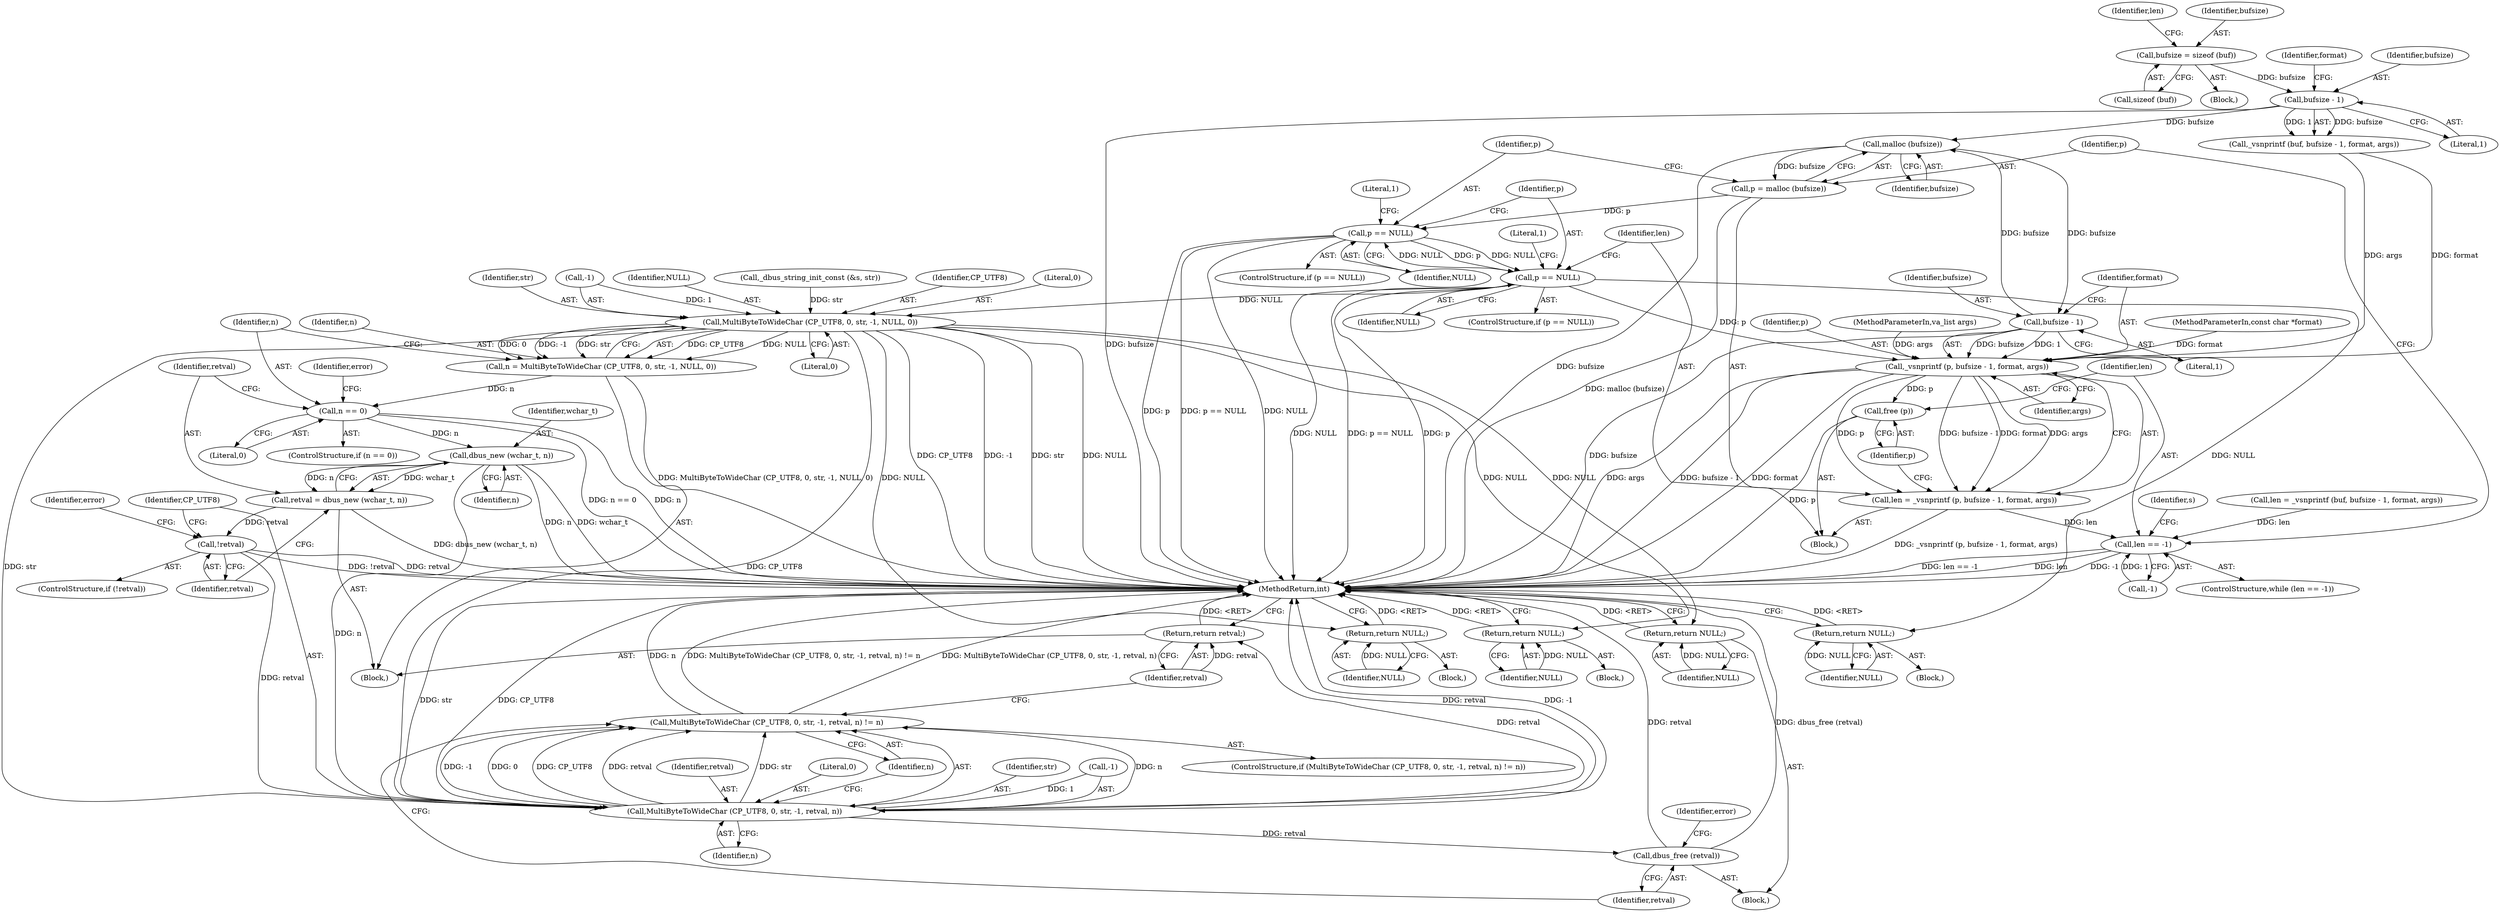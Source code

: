 digraph "0_dbus_954d75b2b64e4799f360d2a6bf9cff6d9fee37e7@API" {
"1000133" [label="(Call,malloc (bufsize))"];
"1000120" [label="(Call,bufsize - 1)"];
"1000112" [label="(Call,bufsize = sizeof (buf))"];
"1000153" [label="(Call,bufsize - 1)"];
"1000133" [label="(Call,malloc (bufsize))"];
"1000131" [label="(Call,p = malloc (bufsize))"];
"1000136" [label="(Call,p == NULL)"];
"1000143" [label="(Call,p == NULL)"];
"1000151" [label="(Call,_vsnprintf (p, bufsize - 1, format, args))"];
"1000149" [label="(Call,len = _vsnprintf (p, bufsize - 1, format, args))"];
"1000126" [label="(Call,len == -1)"];
"1000158" [label="(Call,free (p))"];
"1000182" [label="(Return,return NULL;)"];
"1000186" [label="(Call,MultiByteToWideChar (CP_UTF8, 0, str, -1, NULL, 0))"];
"1000184" [label="(Call,n = MultiByteToWideChar (CP_UTF8, 0, str, -1, NULL, 0))"];
"1000195" [label="(Call,n == 0)"];
"1000206" [label="(Call,dbus_new (wchar_t, n))"];
"1000204" [label="(Call,retval = dbus_new (wchar_t, n))"];
"1000210" [label="(Call,!retval)"];
"1000219" [label="(Call,MultiByteToWideChar (CP_UTF8, 0, str, -1, retval, n))"];
"1000218" [label="(Call,MultiByteToWideChar (CP_UTF8, 0, str, -1, retval, n) != n)"];
"1000229" [label="(Call,dbus_free (retval))"];
"1000237" [label="(Return,return retval;)"];
"1000202" [label="(Return,return NULL;)"];
"1000215" [label="(Return,return NULL;)"];
"1000235" [label="(Return,return NULL;)"];
"1000227" [label="(Identifier,n)"];
"1000133" [label="(Call,malloc (bufsize))"];
"1000204" [label="(Call,retval = dbus_new (wchar_t, n))"];
"1000177" [label="(Block,)"];
"1000226" [label="(Identifier,n)"];
"1000137" [label="(Identifier,p)"];
"1000134" [label="(Identifier,bufsize)"];
"1000118" [label="(Call,_vsnprintf (buf, bufsize - 1, format, args))"];
"1000203" [label="(Identifier,NULL)"];
"1000166" [label="(Identifier,s)"];
"1000187" [label="(Identifier,CP_UTF8)"];
"1000127" [label="(Identifier,len)"];
"1000183" [label="(Identifier,NULL)"];
"1000135" [label="(ControlStructure,if (p == NULL))"];
"1000132" [label="(Identifier,p)"];
"1000225" [label="(Identifier,retval)"];
"1000188" [label="(Literal,0)"];
"1000131" [label="(Call,p = malloc (bufsize))"];
"1000222" [label="(Identifier,str)"];
"1000185" [label="(Identifier,n)"];
"1000209" [label="(ControlStructure,if (!retval))"];
"1000116" [label="(Call,len = _vsnprintf (buf, bufsize - 1, format, args))"];
"1000194" [label="(ControlStructure,if (n == 0))"];
"1000123" [label="(Identifier,format)"];
"1000152" [label="(Identifier,p)"];
"1000212" [label="(Block,)"];
"1000230" [label="(Identifier,retval)"];
"1000159" [label="(Identifier,p)"];
"1000198" [label="(Block,)"];
"1000120" [label="(Call,bufsize - 1)"];
"1000217" [label="(ControlStructure,if (MultiByteToWideChar (CP_UTF8, 0, str, -1, retval, n) != n))"];
"1000138" [label="(Identifier,NULL)"];
"1000157" [label="(Identifier,args)"];
"1000144" [label="(Identifier,p)"];
"1000229" [label="(Call,dbus_free (retval))"];
"1000117" [label="(Identifier,len)"];
"1000189" [label="(Identifier,str)"];
"1000107" [label="(MethodParameterIn,va_list args)"];
"1000235" [label="(Return,return NULL;)"];
"1000148" [label="(Literal,1)"];
"1000228" [label="(Block,)"];
"1000153" [label="(Call,bufsize - 1)"];
"1000300" [label="(MethodReturn,int)"];
"1000232" [label="(Identifier,error)"];
"1000154" [label="(Identifier,bufsize)"];
"1000216" [label="(Identifier,NULL)"];
"1000151" [label="(Call,_vsnprintf (p, bufsize - 1, format, args))"];
"1000143" [label="(Call,p == NULL)"];
"1000190" [label="(Call,-1)"];
"1000114" [label="(Call,sizeof (buf))"];
"1000141" [label="(Literal,1)"];
"1000200" [label="(Identifier,error)"];
"1000186" [label="(Call,MultiByteToWideChar (CP_UTF8, 0, str, -1, NULL, 0))"];
"1000184" [label="(Call,n = MultiByteToWideChar (CP_UTF8, 0, str, -1, NULL, 0))"];
"1000195" [label="(Call,n == 0)"];
"1000155" [label="(Literal,1)"];
"1000142" [label="(ControlStructure,if (p == NULL))"];
"1000211" [label="(Identifier,retval)"];
"1000108" [label="(Block,)"];
"1000197" [label="(Literal,0)"];
"1000126" [label="(Call,len == -1)"];
"1000121" [label="(Identifier,bufsize)"];
"1000112" [label="(Call,bufsize = sizeof (buf))"];
"1000158" [label="(Call,free (p))"];
"1000196" [label="(Identifier,n)"];
"1000149" [label="(Call,len = _vsnprintf (p, bufsize - 1, format, args))"];
"1000238" [label="(Identifier,retval)"];
"1000223" [label="(Call,-1)"];
"1000122" [label="(Literal,1)"];
"1000193" [label="(Literal,0)"];
"1000207" [label="(Identifier,wchar_t)"];
"1000192" [label="(Identifier,NULL)"];
"1000156" [label="(Identifier,format)"];
"1000128" [label="(Call,-1)"];
"1000220" [label="(Identifier,CP_UTF8)"];
"1000150" [label="(Identifier,len)"];
"1000218" [label="(Call,MultiByteToWideChar (CP_UTF8, 0, str, -1, retval, n) != n)"];
"1000210" [label="(Call,!retval)"];
"1000125" [label="(ControlStructure,while (len == -1))"];
"1000182" [label="(Return,return NULL;)"];
"1000164" [label="(Call,_dbus_string_init_const (&s, str))"];
"1000219" [label="(Call,MultiByteToWideChar (CP_UTF8, 0, str, -1, retval, n))"];
"1000145" [label="(Identifier,NULL)"];
"1000214" [label="(Identifier,error)"];
"1000130" [label="(Block,)"];
"1000205" [label="(Identifier,retval)"];
"1000236" [label="(Identifier,NULL)"];
"1000106" [label="(MethodParameterIn,const char *format)"];
"1000221" [label="(Literal,0)"];
"1000215" [label="(Return,return NULL;)"];
"1000237" [label="(Return,return retval;)"];
"1000206" [label="(Call,dbus_new (wchar_t, n))"];
"1000113" [label="(Identifier,bufsize)"];
"1000208" [label="(Identifier,n)"];
"1000160" [label="(Block,)"];
"1000202" [label="(Return,return NULL;)"];
"1000136" [label="(Call,p == NULL)"];
"1000133" -> "1000131"  [label="AST: "];
"1000133" -> "1000134"  [label="CFG: "];
"1000134" -> "1000133"  [label="AST: "];
"1000131" -> "1000133"  [label="CFG: "];
"1000133" -> "1000300"  [label="DDG: bufsize"];
"1000133" -> "1000131"  [label="DDG: bufsize"];
"1000120" -> "1000133"  [label="DDG: bufsize"];
"1000153" -> "1000133"  [label="DDG: bufsize"];
"1000133" -> "1000153"  [label="DDG: bufsize"];
"1000120" -> "1000118"  [label="AST: "];
"1000120" -> "1000122"  [label="CFG: "];
"1000121" -> "1000120"  [label="AST: "];
"1000122" -> "1000120"  [label="AST: "];
"1000123" -> "1000120"  [label="CFG: "];
"1000120" -> "1000300"  [label="DDG: bufsize"];
"1000120" -> "1000118"  [label="DDG: bufsize"];
"1000120" -> "1000118"  [label="DDG: 1"];
"1000112" -> "1000120"  [label="DDG: bufsize"];
"1000112" -> "1000108"  [label="AST: "];
"1000112" -> "1000114"  [label="CFG: "];
"1000113" -> "1000112"  [label="AST: "];
"1000114" -> "1000112"  [label="AST: "];
"1000117" -> "1000112"  [label="CFG: "];
"1000153" -> "1000151"  [label="AST: "];
"1000153" -> "1000155"  [label="CFG: "];
"1000154" -> "1000153"  [label="AST: "];
"1000155" -> "1000153"  [label="AST: "];
"1000156" -> "1000153"  [label="CFG: "];
"1000153" -> "1000300"  [label="DDG: bufsize"];
"1000153" -> "1000151"  [label="DDG: bufsize"];
"1000153" -> "1000151"  [label="DDG: 1"];
"1000131" -> "1000130"  [label="AST: "];
"1000132" -> "1000131"  [label="AST: "];
"1000137" -> "1000131"  [label="CFG: "];
"1000131" -> "1000300"  [label="DDG: malloc (bufsize)"];
"1000131" -> "1000136"  [label="DDG: p"];
"1000136" -> "1000135"  [label="AST: "];
"1000136" -> "1000138"  [label="CFG: "];
"1000137" -> "1000136"  [label="AST: "];
"1000138" -> "1000136"  [label="AST: "];
"1000141" -> "1000136"  [label="CFG: "];
"1000144" -> "1000136"  [label="CFG: "];
"1000136" -> "1000300"  [label="DDG: p == NULL"];
"1000136" -> "1000300"  [label="DDG: NULL"];
"1000136" -> "1000300"  [label="DDG: p"];
"1000143" -> "1000136"  [label="DDG: NULL"];
"1000136" -> "1000143"  [label="DDG: p"];
"1000136" -> "1000143"  [label="DDG: NULL"];
"1000143" -> "1000142"  [label="AST: "];
"1000143" -> "1000145"  [label="CFG: "];
"1000144" -> "1000143"  [label="AST: "];
"1000145" -> "1000143"  [label="AST: "];
"1000148" -> "1000143"  [label="CFG: "];
"1000150" -> "1000143"  [label="CFG: "];
"1000143" -> "1000300"  [label="DDG: p"];
"1000143" -> "1000300"  [label="DDG: NULL"];
"1000143" -> "1000300"  [label="DDG: p == NULL"];
"1000143" -> "1000151"  [label="DDG: p"];
"1000143" -> "1000182"  [label="DDG: NULL"];
"1000143" -> "1000186"  [label="DDG: NULL"];
"1000151" -> "1000149"  [label="AST: "];
"1000151" -> "1000157"  [label="CFG: "];
"1000152" -> "1000151"  [label="AST: "];
"1000156" -> "1000151"  [label="AST: "];
"1000157" -> "1000151"  [label="AST: "];
"1000149" -> "1000151"  [label="CFG: "];
"1000151" -> "1000300"  [label="DDG: args"];
"1000151" -> "1000300"  [label="DDG: bufsize - 1"];
"1000151" -> "1000300"  [label="DDG: format"];
"1000151" -> "1000149"  [label="DDG: p"];
"1000151" -> "1000149"  [label="DDG: bufsize - 1"];
"1000151" -> "1000149"  [label="DDG: format"];
"1000151" -> "1000149"  [label="DDG: args"];
"1000118" -> "1000151"  [label="DDG: format"];
"1000118" -> "1000151"  [label="DDG: args"];
"1000106" -> "1000151"  [label="DDG: format"];
"1000107" -> "1000151"  [label="DDG: args"];
"1000151" -> "1000158"  [label="DDG: p"];
"1000149" -> "1000130"  [label="AST: "];
"1000150" -> "1000149"  [label="AST: "];
"1000159" -> "1000149"  [label="CFG: "];
"1000149" -> "1000300"  [label="DDG: _vsnprintf (p, bufsize - 1, format, args)"];
"1000149" -> "1000126"  [label="DDG: len"];
"1000126" -> "1000125"  [label="AST: "];
"1000126" -> "1000128"  [label="CFG: "];
"1000127" -> "1000126"  [label="AST: "];
"1000128" -> "1000126"  [label="AST: "];
"1000132" -> "1000126"  [label="CFG: "];
"1000166" -> "1000126"  [label="CFG: "];
"1000126" -> "1000300"  [label="DDG: len == -1"];
"1000126" -> "1000300"  [label="DDG: len"];
"1000126" -> "1000300"  [label="DDG: -1"];
"1000116" -> "1000126"  [label="DDG: len"];
"1000128" -> "1000126"  [label="DDG: 1"];
"1000158" -> "1000130"  [label="AST: "];
"1000158" -> "1000159"  [label="CFG: "];
"1000159" -> "1000158"  [label="AST: "];
"1000127" -> "1000158"  [label="CFG: "];
"1000158" -> "1000300"  [label="DDG: p"];
"1000182" -> "1000177"  [label="AST: "];
"1000182" -> "1000183"  [label="CFG: "];
"1000183" -> "1000182"  [label="AST: "];
"1000300" -> "1000182"  [label="CFG: "];
"1000182" -> "1000300"  [label="DDG: <RET>"];
"1000183" -> "1000182"  [label="DDG: NULL"];
"1000186" -> "1000184"  [label="AST: "];
"1000186" -> "1000193"  [label="CFG: "];
"1000187" -> "1000186"  [label="AST: "];
"1000188" -> "1000186"  [label="AST: "];
"1000189" -> "1000186"  [label="AST: "];
"1000190" -> "1000186"  [label="AST: "];
"1000192" -> "1000186"  [label="AST: "];
"1000193" -> "1000186"  [label="AST: "];
"1000184" -> "1000186"  [label="CFG: "];
"1000186" -> "1000300"  [label="DDG: CP_UTF8"];
"1000186" -> "1000300"  [label="DDG: -1"];
"1000186" -> "1000300"  [label="DDG: str"];
"1000186" -> "1000300"  [label="DDG: NULL"];
"1000186" -> "1000184"  [label="DDG: CP_UTF8"];
"1000186" -> "1000184"  [label="DDG: NULL"];
"1000186" -> "1000184"  [label="DDG: 0"];
"1000186" -> "1000184"  [label="DDG: -1"];
"1000186" -> "1000184"  [label="DDG: str"];
"1000164" -> "1000186"  [label="DDG: str"];
"1000190" -> "1000186"  [label="DDG: 1"];
"1000186" -> "1000202"  [label="DDG: NULL"];
"1000186" -> "1000215"  [label="DDG: NULL"];
"1000186" -> "1000219"  [label="DDG: CP_UTF8"];
"1000186" -> "1000219"  [label="DDG: str"];
"1000186" -> "1000235"  [label="DDG: NULL"];
"1000184" -> "1000160"  [label="AST: "];
"1000185" -> "1000184"  [label="AST: "];
"1000196" -> "1000184"  [label="CFG: "];
"1000184" -> "1000300"  [label="DDG: MultiByteToWideChar (CP_UTF8, 0, str, -1, NULL, 0)"];
"1000184" -> "1000195"  [label="DDG: n"];
"1000195" -> "1000194"  [label="AST: "];
"1000195" -> "1000197"  [label="CFG: "];
"1000196" -> "1000195"  [label="AST: "];
"1000197" -> "1000195"  [label="AST: "];
"1000200" -> "1000195"  [label="CFG: "];
"1000205" -> "1000195"  [label="CFG: "];
"1000195" -> "1000300"  [label="DDG: n"];
"1000195" -> "1000300"  [label="DDG: n == 0"];
"1000195" -> "1000206"  [label="DDG: n"];
"1000206" -> "1000204"  [label="AST: "];
"1000206" -> "1000208"  [label="CFG: "];
"1000207" -> "1000206"  [label="AST: "];
"1000208" -> "1000206"  [label="AST: "];
"1000204" -> "1000206"  [label="CFG: "];
"1000206" -> "1000300"  [label="DDG: n"];
"1000206" -> "1000300"  [label="DDG: wchar_t"];
"1000206" -> "1000204"  [label="DDG: wchar_t"];
"1000206" -> "1000204"  [label="DDG: n"];
"1000206" -> "1000219"  [label="DDG: n"];
"1000204" -> "1000160"  [label="AST: "];
"1000205" -> "1000204"  [label="AST: "];
"1000211" -> "1000204"  [label="CFG: "];
"1000204" -> "1000300"  [label="DDG: dbus_new (wchar_t, n)"];
"1000204" -> "1000210"  [label="DDG: retval"];
"1000210" -> "1000209"  [label="AST: "];
"1000210" -> "1000211"  [label="CFG: "];
"1000211" -> "1000210"  [label="AST: "];
"1000214" -> "1000210"  [label="CFG: "];
"1000220" -> "1000210"  [label="CFG: "];
"1000210" -> "1000300"  [label="DDG: !retval"];
"1000210" -> "1000300"  [label="DDG: retval"];
"1000210" -> "1000219"  [label="DDG: retval"];
"1000219" -> "1000218"  [label="AST: "];
"1000219" -> "1000226"  [label="CFG: "];
"1000220" -> "1000219"  [label="AST: "];
"1000221" -> "1000219"  [label="AST: "];
"1000222" -> "1000219"  [label="AST: "];
"1000223" -> "1000219"  [label="AST: "];
"1000225" -> "1000219"  [label="AST: "];
"1000226" -> "1000219"  [label="AST: "];
"1000227" -> "1000219"  [label="CFG: "];
"1000219" -> "1000300"  [label="DDG: retval"];
"1000219" -> "1000300"  [label="DDG: -1"];
"1000219" -> "1000300"  [label="DDG: str"];
"1000219" -> "1000300"  [label="DDG: CP_UTF8"];
"1000219" -> "1000218"  [label="DDG: n"];
"1000219" -> "1000218"  [label="DDG: -1"];
"1000219" -> "1000218"  [label="DDG: 0"];
"1000219" -> "1000218"  [label="DDG: CP_UTF8"];
"1000219" -> "1000218"  [label="DDG: retval"];
"1000219" -> "1000218"  [label="DDG: str"];
"1000223" -> "1000219"  [label="DDG: 1"];
"1000219" -> "1000229"  [label="DDG: retval"];
"1000219" -> "1000237"  [label="DDG: retval"];
"1000218" -> "1000217"  [label="AST: "];
"1000218" -> "1000227"  [label="CFG: "];
"1000227" -> "1000218"  [label="AST: "];
"1000230" -> "1000218"  [label="CFG: "];
"1000238" -> "1000218"  [label="CFG: "];
"1000218" -> "1000300"  [label="DDG: MultiByteToWideChar (CP_UTF8, 0, str, -1, retval, n)"];
"1000218" -> "1000300"  [label="DDG: n"];
"1000218" -> "1000300"  [label="DDG: MultiByteToWideChar (CP_UTF8, 0, str, -1, retval, n) != n"];
"1000229" -> "1000228"  [label="AST: "];
"1000229" -> "1000230"  [label="CFG: "];
"1000230" -> "1000229"  [label="AST: "];
"1000232" -> "1000229"  [label="CFG: "];
"1000229" -> "1000300"  [label="DDG: dbus_free (retval)"];
"1000229" -> "1000300"  [label="DDG: retval"];
"1000237" -> "1000160"  [label="AST: "];
"1000237" -> "1000238"  [label="CFG: "];
"1000238" -> "1000237"  [label="AST: "];
"1000300" -> "1000237"  [label="CFG: "];
"1000237" -> "1000300"  [label="DDG: <RET>"];
"1000238" -> "1000237"  [label="DDG: retval"];
"1000202" -> "1000198"  [label="AST: "];
"1000202" -> "1000203"  [label="CFG: "];
"1000203" -> "1000202"  [label="AST: "];
"1000300" -> "1000202"  [label="CFG: "];
"1000202" -> "1000300"  [label="DDG: <RET>"];
"1000203" -> "1000202"  [label="DDG: NULL"];
"1000215" -> "1000212"  [label="AST: "];
"1000215" -> "1000216"  [label="CFG: "];
"1000216" -> "1000215"  [label="AST: "];
"1000300" -> "1000215"  [label="CFG: "];
"1000215" -> "1000300"  [label="DDG: <RET>"];
"1000216" -> "1000215"  [label="DDG: NULL"];
"1000235" -> "1000228"  [label="AST: "];
"1000235" -> "1000236"  [label="CFG: "];
"1000236" -> "1000235"  [label="AST: "];
"1000300" -> "1000235"  [label="CFG: "];
"1000235" -> "1000300"  [label="DDG: <RET>"];
"1000236" -> "1000235"  [label="DDG: NULL"];
}
